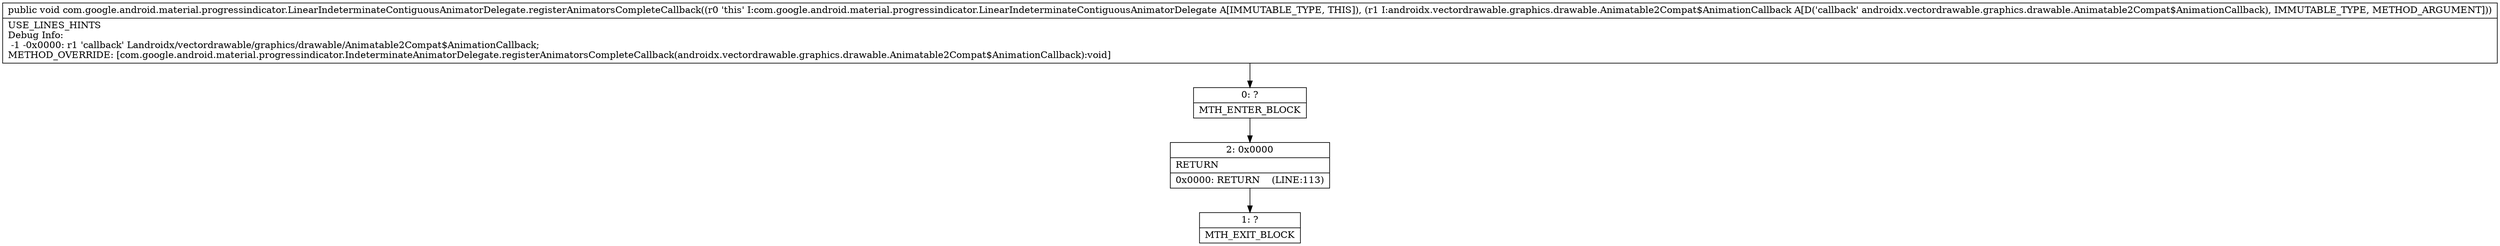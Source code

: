 digraph "CFG forcom.google.android.material.progressindicator.LinearIndeterminateContiguousAnimatorDelegate.registerAnimatorsCompleteCallback(Landroidx\/vectordrawable\/graphics\/drawable\/Animatable2Compat$AnimationCallback;)V" {
Node_0 [shape=record,label="{0\:\ ?|MTH_ENTER_BLOCK\l}"];
Node_2 [shape=record,label="{2\:\ 0x0000|RETURN\l|0x0000: RETURN    (LINE:113)\l}"];
Node_1 [shape=record,label="{1\:\ ?|MTH_EXIT_BLOCK\l}"];
MethodNode[shape=record,label="{public void com.google.android.material.progressindicator.LinearIndeterminateContiguousAnimatorDelegate.registerAnimatorsCompleteCallback((r0 'this' I:com.google.android.material.progressindicator.LinearIndeterminateContiguousAnimatorDelegate A[IMMUTABLE_TYPE, THIS]), (r1 I:androidx.vectordrawable.graphics.drawable.Animatable2Compat$AnimationCallback A[D('callback' androidx.vectordrawable.graphics.drawable.Animatable2Compat$AnimationCallback), IMMUTABLE_TYPE, METHOD_ARGUMENT]))  | USE_LINES_HINTS\lDebug Info:\l  \-1 \-0x0000: r1 'callback' Landroidx\/vectordrawable\/graphics\/drawable\/Animatable2Compat$AnimationCallback;\lMETHOD_OVERRIDE: [com.google.android.material.progressindicator.IndeterminateAnimatorDelegate.registerAnimatorsCompleteCallback(androidx.vectordrawable.graphics.drawable.Animatable2Compat$AnimationCallback):void]\l}"];
MethodNode -> Node_0;Node_0 -> Node_2;
Node_2 -> Node_1;
}

